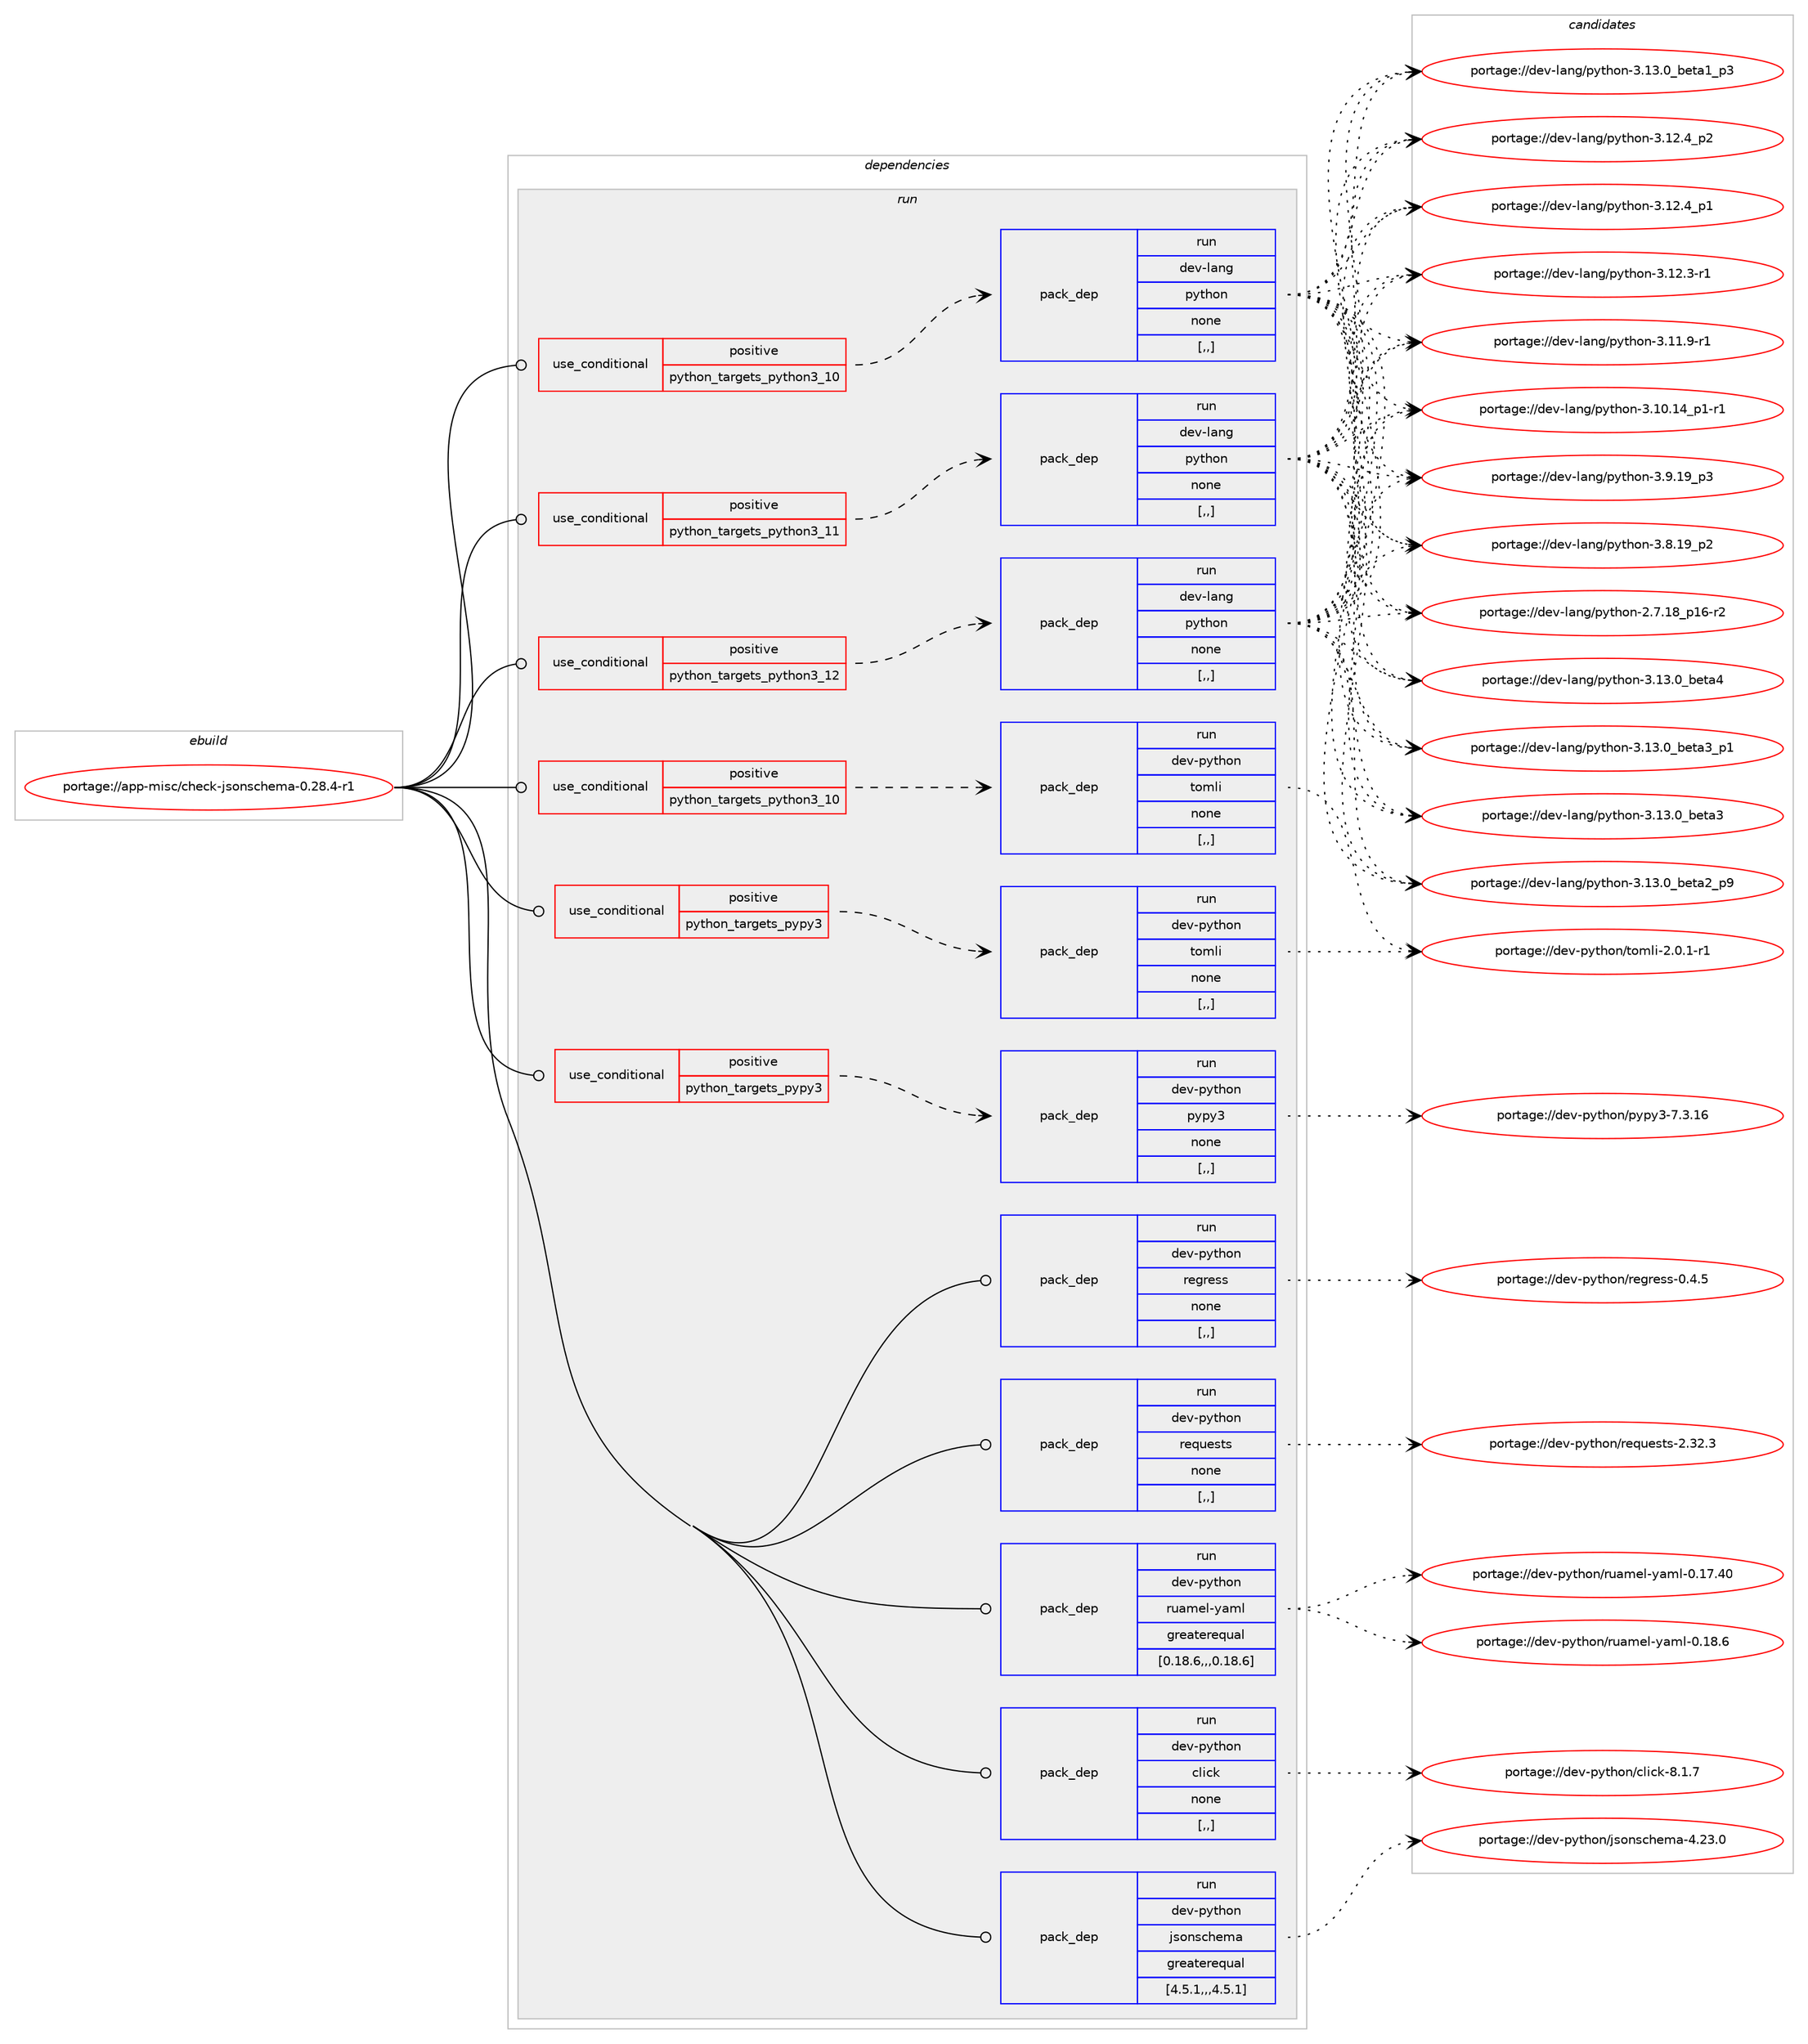 digraph prolog {

# *************
# Graph options
# *************

newrank=true;
concentrate=true;
compound=true;
graph [rankdir=LR,fontname=Helvetica,fontsize=10,ranksep=1.5];#, ranksep=2.5, nodesep=0.2];
edge  [arrowhead=vee];
node  [fontname=Helvetica,fontsize=10];

# **********
# The ebuild
# **********

subgraph cluster_leftcol {
color=gray;
label=<<i>ebuild</i>>;
id [label="portage://app-misc/check-jsonschema-0.28.4-r1", color=red, width=4, href="../app-misc/check-jsonschema-0.28.4-r1.svg"];
}

# ****************
# The dependencies
# ****************

subgraph cluster_midcol {
color=gray;
label=<<i>dependencies</i>>;
subgraph cluster_compile {
fillcolor="#eeeeee";
style=filled;
label=<<i>compile</i>>;
}
subgraph cluster_compileandrun {
fillcolor="#eeeeee";
style=filled;
label=<<i>compile and run</i>>;
}
subgraph cluster_run {
fillcolor="#eeeeee";
style=filled;
label=<<i>run</i>>;
subgraph cond11622 {
dependency40156 [label=<<TABLE BORDER="0" CELLBORDER="1" CELLSPACING="0" CELLPADDING="4"><TR><TD ROWSPAN="3" CELLPADDING="10">use_conditional</TD></TR><TR><TD>positive</TD></TR><TR><TD>python_targets_pypy3</TD></TR></TABLE>>, shape=none, color=red];
subgraph pack28146 {
dependency40157 [label=<<TABLE BORDER="0" CELLBORDER="1" CELLSPACING="0" CELLPADDING="4" WIDTH="220"><TR><TD ROWSPAN="6" CELLPADDING="30">pack_dep</TD></TR><TR><TD WIDTH="110">run</TD></TR><TR><TD>dev-python</TD></TR><TR><TD>pypy3</TD></TR><TR><TD>none</TD></TR><TR><TD>[,,]</TD></TR></TABLE>>, shape=none, color=blue];
}
dependency40156:e -> dependency40157:w [weight=20,style="dashed",arrowhead="vee"];
}
id:e -> dependency40156:w [weight=20,style="solid",arrowhead="odot"];
subgraph cond11623 {
dependency40158 [label=<<TABLE BORDER="0" CELLBORDER="1" CELLSPACING="0" CELLPADDING="4"><TR><TD ROWSPAN="3" CELLPADDING="10">use_conditional</TD></TR><TR><TD>positive</TD></TR><TR><TD>python_targets_pypy3</TD></TR></TABLE>>, shape=none, color=red];
subgraph pack28147 {
dependency40159 [label=<<TABLE BORDER="0" CELLBORDER="1" CELLSPACING="0" CELLPADDING="4" WIDTH="220"><TR><TD ROWSPAN="6" CELLPADDING="30">pack_dep</TD></TR><TR><TD WIDTH="110">run</TD></TR><TR><TD>dev-python</TD></TR><TR><TD>tomli</TD></TR><TR><TD>none</TD></TR><TR><TD>[,,]</TD></TR></TABLE>>, shape=none, color=blue];
}
dependency40158:e -> dependency40159:w [weight=20,style="dashed",arrowhead="vee"];
}
id:e -> dependency40158:w [weight=20,style="solid",arrowhead="odot"];
subgraph cond11624 {
dependency40160 [label=<<TABLE BORDER="0" CELLBORDER="1" CELLSPACING="0" CELLPADDING="4"><TR><TD ROWSPAN="3" CELLPADDING="10">use_conditional</TD></TR><TR><TD>positive</TD></TR><TR><TD>python_targets_python3_10</TD></TR></TABLE>>, shape=none, color=red];
subgraph pack28148 {
dependency40161 [label=<<TABLE BORDER="0" CELLBORDER="1" CELLSPACING="0" CELLPADDING="4" WIDTH="220"><TR><TD ROWSPAN="6" CELLPADDING="30">pack_dep</TD></TR><TR><TD WIDTH="110">run</TD></TR><TR><TD>dev-lang</TD></TR><TR><TD>python</TD></TR><TR><TD>none</TD></TR><TR><TD>[,,]</TD></TR></TABLE>>, shape=none, color=blue];
}
dependency40160:e -> dependency40161:w [weight=20,style="dashed",arrowhead="vee"];
}
id:e -> dependency40160:w [weight=20,style="solid",arrowhead="odot"];
subgraph cond11625 {
dependency40162 [label=<<TABLE BORDER="0" CELLBORDER="1" CELLSPACING="0" CELLPADDING="4"><TR><TD ROWSPAN="3" CELLPADDING="10">use_conditional</TD></TR><TR><TD>positive</TD></TR><TR><TD>python_targets_python3_10</TD></TR></TABLE>>, shape=none, color=red];
subgraph pack28149 {
dependency40163 [label=<<TABLE BORDER="0" CELLBORDER="1" CELLSPACING="0" CELLPADDING="4" WIDTH="220"><TR><TD ROWSPAN="6" CELLPADDING="30">pack_dep</TD></TR><TR><TD WIDTH="110">run</TD></TR><TR><TD>dev-python</TD></TR><TR><TD>tomli</TD></TR><TR><TD>none</TD></TR><TR><TD>[,,]</TD></TR></TABLE>>, shape=none, color=blue];
}
dependency40162:e -> dependency40163:w [weight=20,style="dashed",arrowhead="vee"];
}
id:e -> dependency40162:w [weight=20,style="solid",arrowhead="odot"];
subgraph cond11626 {
dependency40164 [label=<<TABLE BORDER="0" CELLBORDER="1" CELLSPACING="0" CELLPADDING="4"><TR><TD ROWSPAN="3" CELLPADDING="10">use_conditional</TD></TR><TR><TD>positive</TD></TR><TR><TD>python_targets_python3_11</TD></TR></TABLE>>, shape=none, color=red];
subgraph pack28150 {
dependency40165 [label=<<TABLE BORDER="0" CELLBORDER="1" CELLSPACING="0" CELLPADDING="4" WIDTH="220"><TR><TD ROWSPAN="6" CELLPADDING="30">pack_dep</TD></TR><TR><TD WIDTH="110">run</TD></TR><TR><TD>dev-lang</TD></TR><TR><TD>python</TD></TR><TR><TD>none</TD></TR><TR><TD>[,,]</TD></TR></TABLE>>, shape=none, color=blue];
}
dependency40164:e -> dependency40165:w [weight=20,style="dashed",arrowhead="vee"];
}
id:e -> dependency40164:w [weight=20,style="solid",arrowhead="odot"];
subgraph cond11627 {
dependency40166 [label=<<TABLE BORDER="0" CELLBORDER="1" CELLSPACING="0" CELLPADDING="4"><TR><TD ROWSPAN="3" CELLPADDING="10">use_conditional</TD></TR><TR><TD>positive</TD></TR><TR><TD>python_targets_python3_12</TD></TR></TABLE>>, shape=none, color=red];
subgraph pack28151 {
dependency40167 [label=<<TABLE BORDER="0" CELLBORDER="1" CELLSPACING="0" CELLPADDING="4" WIDTH="220"><TR><TD ROWSPAN="6" CELLPADDING="30">pack_dep</TD></TR><TR><TD WIDTH="110">run</TD></TR><TR><TD>dev-lang</TD></TR><TR><TD>python</TD></TR><TR><TD>none</TD></TR><TR><TD>[,,]</TD></TR></TABLE>>, shape=none, color=blue];
}
dependency40166:e -> dependency40167:w [weight=20,style="dashed",arrowhead="vee"];
}
id:e -> dependency40166:w [weight=20,style="solid",arrowhead="odot"];
subgraph pack28152 {
dependency40168 [label=<<TABLE BORDER="0" CELLBORDER="1" CELLSPACING="0" CELLPADDING="4" WIDTH="220"><TR><TD ROWSPAN="6" CELLPADDING="30">pack_dep</TD></TR><TR><TD WIDTH="110">run</TD></TR><TR><TD>dev-python</TD></TR><TR><TD>click</TD></TR><TR><TD>none</TD></TR><TR><TD>[,,]</TD></TR></TABLE>>, shape=none, color=blue];
}
id:e -> dependency40168:w [weight=20,style="solid",arrowhead="odot"];
subgraph pack28153 {
dependency40169 [label=<<TABLE BORDER="0" CELLBORDER="1" CELLSPACING="0" CELLPADDING="4" WIDTH="220"><TR><TD ROWSPAN="6" CELLPADDING="30">pack_dep</TD></TR><TR><TD WIDTH="110">run</TD></TR><TR><TD>dev-python</TD></TR><TR><TD>jsonschema</TD></TR><TR><TD>greaterequal</TD></TR><TR><TD>[4.5.1,,,4.5.1]</TD></TR></TABLE>>, shape=none, color=blue];
}
id:e -> dependency40169:w [weight=20,style="solid",arrowhead="odot"];
subgraph pack28154 {
dependency40170 [label=<<TABLE BORDER="0" CELLBORDER="1" CELLSPACING="0" CELLPADDING="4" WIDTH="220"><TR><TD ROWSPAN="6" CELLPADDING="30">pack_dep</TD></TR><TR><TD WIDTH="110">run</TD></TR><TR><TD>dev-python</TD></TR><TR><TD>regress</TD></TR><TR><TD>none</TD></TR><TR><TD>[,,]</TD></TR></TABLE>>, shape=none, color=blue];
}
id:e -> dependency40170:w [weight=20,style="solid",arrowhead="odot"];
subgraph pack28155 {
dependency40171 [label=<<TABLE BORDER="0" CELLBORDER="1" CELLSPACING="0" CELLPADDING="4" WIDTH="220"><TR><TD ROWSPAN="6" CELLPADDING="30">pack_dep</TD></TR><TR><TD WIDTH="110">run</TD></TR><TR><TD>dev-python</TD></TR><TR><TD>requests</TD></TR><TR><TD>none</TD></TR><TR><TD>[,,]</TD></TR></TABLE>>, shape=none, color=blue];
}
id:e -> dependency40171:w [weight=20,style="solid",arrowhead="odot"];
subgraph pack28156 {
dependency40172 [label=<<TABLE BORDER="0" CELLBORDER="1" CELLSPACING="0" CELLPADDING="4" WIDTH="220"><TR><TD ROWSPAN="6" CELLPADDING="30">pack_dep</TD></TR><TR><TD WIDTH="110">run</TD></TR><TR><TD>dev-python</TD></TR><TR><TD>ruamel-yaml</TD></TR><TR><TD>greaterequal</TD></TR><TR><TD>[0.18.6,,,0.18.6]</TD></TR></TABLE>>, shape=none, color=blue];
}
id:e -> dependency40172:w [weight=20,style="solid",arrowhead="odot"];
}
}

# **************
# The candidates
# **************

subgraph cluster_choices {
rank=same;
color=gray;
label=<<i>candidates</i>>;

subgraph choice28146 {
color=black;
nodesep=1;
choice10010111845112121116104111110471121211121215145554651464954 [label="portage://dev-python/pypy3-7.3.16", color=red, width=4,href="../dev-python/pypy3-7.3.16.svg"];
dependency40157:e -> choice10010111845112121116104111110471121211121215145554651464954:w [style=dotted,weight="100"];
}
subgraph choice28147 {
color=black;
nodesep=1;
choice10010111845112121116104111110471161111091081054550464846494511449 [label="portage://dev-python/tomli-2.0.1-r1", color=red, width=4,href="../dev-python/tomli-2.0.1-r1.svg"];
dependency40159:e -> choice10010111845112121116104111110471161111091081054550464846494511449:w [style=dotted,weight="100"];
}
subgraph choice28148 {
color=black;
nodesep=1;
choice1001011184510897110103471121211161041111104551464951464895981011169752 [label="portage://dev-lang/python-3.13.0_beta4", color=red, width=4,href="../dev-lang/python-3.13.0_beta4.svg"];
choice10010111845108971101034711212111610411111045514649514648959810111697519511249 [label="portage://dev-lang/python-3.13.0_beta3_p1", color=red, width=4,href="../dev-lang/python-3.13.0_beta3_p1.svg"];
choice1001011184510897110103471121211161041111104551464951464895981011169751 [label="portage://dev-lang/python-3.13.0_beta3", color=red, width=4,href="../dev-lang/python-3.13.0_beta3.svg"];
choice10010111845108971101034711212111610411111045514649514648959810111697509511257 [label="portage://dev-lang/python-3.13.0_beta2_p9", color=red, width=4,href="../dev-lang/python-3.13.0_beta2_p9.svg"];
choice10010111845108971101034711212111610411111045514649514648959810111697499511251 [label="portage://dev-lang/python-3.13.0_beta1_p3", color=red, width=4,href="../dev-lang/python-3.13.0_beta1_p3.svg"];
choice100101118451089711010347112121116104111110455146495046529511250 [label="portage://dev-lang/python-3.12.4_p2", color=red, width=4,href="../dev-lang/python-3.12.4_p2.svg"];
choice100101118451089711010347112121116104111110455146495046529511249 [label="portage://dev-lang/python-3.12.4_p1", color=red, width=4,href="../dev-lang/python-3.12.4_p1.svg"];
choice100101118451089711010347112121116104111110455146495046514511449 [label="portage://dev-lang/python-3.12.3-r1", color=red, width=4,href="../dev-lang/python-3.12.3-r1.svg"];
choice100101118451089711010347112121116104111110455146494946574511449 [label="portage://dev-lang/python-3.11.9-r1", color=red, width=4,href="../dev-lang/python-3.11.9-r1.svg"];
choice100101118451089711010347112121116104111110455146494846495295112494511449 [label="portage://dev-lang/python-3.10.14_p1-r1", color=red, width=4,href="../dev-lang/python-3.10.14_p1-r1.svg"];
choice100101118451089711010347112121116104111110455146574649579511251 [label="portage://dev-lang/python-3.9.19_p3", color=red, width=4,href="../dev-lang/python-3.9.19_p3.svg"];
choice100101118451089711010347112121116104111110455146564649579511250 [label="portage://dev-lang/python-3.8.19_p2", color=red, width=4,href="../dev-lang/python-3.8.19_p2.svg"];
choice100101118451089711010347112121116104111110455046554649569511249544511450 [label="portage://dev-lang/python-2.7.18_p16-r2", color=red, width=4,href="../dev-lang/python-2.7.18_p16-r2.svg"];
dependency40161:e -> choice1001011184510897110103471121211161041111104551464951464895981011169752:w [style=dotted,weight="100"];
dependency40161:e -> choice10010111845108971101034711212111610411111045514649514648959810111697519511249:w [style=dotted,weight="100"];
dependency40161:e -> choice1001011184510897110103471121211161041111104551464951464895981011169751:w [style=dotted,weight="100"];
dependency40161:e -> choice10010111845108971101034711212111610411111045514649514648959810111697509511257:w [style=dotted,weight="100"];
dependency40161:e -> choice10010111845108971101034711212111610411111045514649514648959810111697499511251:w [style=dotted,weight="100"];
dependency40161:e -> choice100101118451089711010347112121116104111110455146495046529511250:w [style=dotted,weight="100"];
dependency40161:e -> choice100101118451089711010347112121116104111110455146495046529511249:w [style=dotted,weight="100"];
dependency40161:e -> choice100101118451089711010347112121116104111110455146495046514511449:w [style=dotted,weight="100"];
dependency40161:e -> choice100101118451089711010347112121116104111110455146494946574511449:w [style=dotted,weight="100"];
dependency40161:e -> choice100101118451089711010347112121116104111110455146494846495295112494511449:w [style=dotted,weight="100"];
dependency40161:e -> choice100101118451089711010347112121116104111110455146574649579511251:w [style=dotted,weight="100"];
dependency40161:e -> choice100101118451089711010347112121116104111110455146564649579511250:w [style=dotted,weight="100"];
dependency40161:e -> choice100101118451089711010347112121116104111110455046554649569511249544511450:w [style=dotted,weight="100"];
}
subgraph choice28149 {
color=black;
nodesep=1;
choice10010111845112121116104111110471161111091081054550464846494511449 [label="portage://dev-python/tomli-2.0.1-r1", color=red, width=4,href="../dev-python/tomli-2.0.1-r1.svg"];
dependency40163:e -> choice10010111845112121116104111110471161111091081054550464846494511449:w [style=dotted,weight="100"];
}
subgraph choice28150 {
color=black;
nodesep=1;
choice1001011184510897110103471121211161041111104551464951464895981011169752 [label="portage://dev-lang/python-3.13.0_beta4", color=red, width=4,href="../dev-lang/python-3.13.0_beta4.svg"];
choice10010111845108971101034711212111610411111045514649514648959810111697519511249 [label="portage://dev-lang/python-3.13.0_beta3_p1", color=red, width=4,href="../dev-lang/python-3.13.0_beta3_p1.svg"];
choice1001011184510897110103471121211161041111104551464951464895981011169751 [label="portage://dev-lang/python-3.13.0_beta3", color=red, width=4,href="../dev-lang/python-3.13.0_beta3.svg"];
choice10010111845108971101034711212111610411111045514649514648959810111697509511257 [label="portage://dev-lang/python-3.13.0_beta2_p9", color=red, width=4,href="../dev-lang/python-3.13.0_beta2_p9.svg"];
choice10010111845108971101034711212111610411111045514649514648959810111697499511251 [label="portage://dev-lang/python-3.13.0_beta1_p3", color=red, width=4,href="../dev-lang/python-3.13.0_beta1_p3.svg"];
choice100101118451089711010347112121116104111110455146495046529511250 [label="portage://dev-lang/python-3.12.4_p2", color=red, width=4,href="../dev-lang/python-3.12.4_p2.svg"];
choice100101118451089711010347112121116104111110455146495046529511249 [label="portage://dev-lang/python-3.12.4_p1", color=red, width=4,href="../dev-lang/python-3.12.4_p1.svg"];
choice100101118451089711010347112121116104111110455146495046514511449 [label="portage://dev-lang/python-3.12.3-r1", color=red, width=4,href="../dev-lang/python-3.12.3-r1.svg"];
choice100101118451089711010347112121116104111110455146494946574511449 [label="portage://dev-lang/python-3.11.9-r1", color=red, width=4,href="../dev-lang/python-3.11.9-r1.svg"];
choice100101118451089711010347112121116104111110455146494846495295112494511449 [label="portage://dev-lang/python-3.10.14_p1-r1", color=red, width=4,href="../dev-lang/python-3.10.14_p1-r1.svg"];
choice100101118451089711010347112121116104111110455146574649579511251 [label="portage://dev-lang/python-3.9.19_p3", color=red, width=4,href="../dev-lang/python-3.9.19_p3.svg"];
choice100101118451089711010347112121116104111110455146564649579511250 [label="portage://dev-lang/python-3.8.19_p2", color=red, width=4,href="../dev-lang/python-3.8.19_p2.svg"];
choice100101118451089711010347112121116104111110455046554649569511249544511450 [label="portage://dev-lang/python-2.7.18_p16-r2", color=red, width=4,href="../dev-lang/python-2.7.18_p16-r2.svg"];
dependency40165:e -> choice1001011184510897110103471121211161041111104551464951464895981011169752:w [style=dotted,weight="100"];
dependency40165:e -> choice10010111845108971101034711212111610411111045514649514648959810111697519511249:w [style=dotted,weight="100"];
dependency40165:e -> choice1001011184510897110103471121211161041111104551464951464895981011169751:w [style=dotted,weight="100"];
dependency40165:e -> choice10010111845108971101034711212111610411111045514649514648959810111697509511257:w [style=dotted,weight="100"];
dependency40165:e -> choice10010111845108971101034711212111610411111045514649514648959810111697499511251:w [style=dotted,weight="100"];
dependency40165:e -> choice100101118451089711010347112121116104111110455146495046529511250:w [style=dotted,weight="100"];
dependency40165:e -> choice100101118451089711010347112121116104111110455146495046529511249:w [style=dotted,weight="100"];
dependency40165:e -> choice100101118451089711010347112121116104111110455146495046514511449:w [style=dotted,weight="100"];
dependency40165:e -> choice100101118451089711010347112121116104111110455146494946574511449:w [style=dotted,weight="100"];
dependency40165:e -> choice100101118451089711010347112121116104111110455146494846495295112494511449:w [style=dotted,weight="100"];
dependency40165:e -> choice100101118451089711010347112121116104111110455146574649579511251:w [style=dotted,weight="100"];
dependency40165:e -> choice100101118451089711010347112121116104111110455146564649579511250:w [style=dotted,weight="100"];
dependency40165:e -> choice100101118451089711010347112121116104111110455046554649569511249544511450:w [style=dotted,weight="100"];
}
subgraph choice28151 {
color=black;
nodesep=1;
choice1001011184510897110103471121211161041111104551464951464895981011169752 [label="portage://dev-lang/python-3.13.0_beta4", color=red, width=4,href="../dev-lang/python-3.13.0_beta4.svg"];
choice10010111845108971101034711212111610411111045514649514648959810111697519511249 [label="portage://dev-lang/python-3.13.0_beta3_p1", color=red, width=4,href="../dev-lang/python-3.13.0_beta3_p1.svg"];
choice1001011184510897110103471121211161041111104551464951464895981011169751 [label="portage://dev-lang/python-3.13.0_beta3", color=red, width=4,href="../dev-lang/python-3.13.0_beta3.svg"];
choice10010111845108971101034711212111610411111045514649514648959810111697509511257 [label="portage://dev-lang/python-3.13.0_beta2_p9", color=red, width=4,href="../dev-lang/python-3.13.0_beta2_p9.svg"];
choice10010111845108971101034711212111610411111045514649514648959810111697499511251 [label="portage://dev-lang/python-3.13.0_beta1_p3", color=red, width=4,href="../dev-lang/python-3.13.0_beta1_p3.svg"];
choice100101118451089711010347112121116104111110455146495046529511250 [label="portage://dev-lang/python-3.12.4_p2", color=red, width=4,href="../dev-lang/python-3.12.4_p2.svg"];
choice100101118451089711010347112121116104111110455146495046529511249 [label="portage://dev-lang/python-3.12.4_p1", color=red, width=4,href="../dev-lang/python-3.12.4_p1.svg"];
choice100101118451089711010347112121116104111110455146495046514511449 [label="portage://dev-lang/python-3.12.3-r1", color=red, width=4,href="../dev-lang/python-3.12.3-r1.svg"];
choice100101118451089711010347112121116104111110455146494946574511449 [label="portage://dev-lang/python-3.11.9-r1", color=red, width=4,href="../dev-lang/python-3.11.9-r1.svg"];
choice100101118451089711010347112121116104111110455146494846495295112494511449 [label="portage://dev-lang/python-3.10.14_p1-r1", color=red, width=4,href="../dev-lang/python-3.10.14_p1-r1.svg"];
choice100101118451089711010347112121116104111110455146574649579511251 [label="portage://dev-lang/python-3.9.19_p3", color=red, width=4,href="../dev-lang/python-3.9.19_p3.svg"];
choice100101118451089711010347112121116104111110455146564649579511250 [label="portage://dev-lang/python-3.8.19_p2", color=red, width=4,href="../dev-lang/python-3.8.19_p2.svg"];
choice100101118451089711010347112121116104111110455046554649569511249544511450 [label="portage://dev-lang/python-2.7.18_p16-r2", color=red, width=4,href="../dev-lang/python-2.7.18_p16-r2.svg"];
dependency40167:e -> choice1001011184510897110103471121211161041111104551464951464895981011169752:w [style=dotted,weight="100"];
dependency40167:e -> choice10010111845108971101034711212111610411111045514649514648959810111697519511249:w [style=dotted,weight="100"];
dependency40167:e -> choice1001011184510897110103471121211161041111104551464951464895981011169751:w [style=dotted,weight="100"];
dependency40167:e -> choice10010111845108971101034711212111610411111045514649514648959810111697509511257:w [style=dotted,weight="100"];
dependency40167:e -> choice10010111845108971101034711212111610411111045514649514648959810111697499511251:w [style=dotted,weight="100"];
dependency40167:e -> choice100101118451089711010347112121116104111110455146495046529511250:w [style=dotted,weight="100"];
dependency40167:e -> choice100101118451089711010347112121116104111110455146495046529511249:w [style=dotted,weight="100"];
dependency40167:e -> choice100101118451089711010347112121116104111110455146495046514511449:w [style=dotted,weight="100"];
dependency40167:e -> choice100101118451089711010347112121116104111110455146494946574511449:w [style=dotted,weight="100"];
dependency40167:e -> choice100101118451089711010347112121116104111110455146494846495295112494511449:w [style=dotted,weight="100"];
dependency40167:e -> choice100101118451089711010347112121116104111110455146574649579511251:w [style=dotted,weight="100"];
dependency40167:e -> choice100101118451089711010347112121116104111110455146564649579511250:w [style=dotted,weight="100"];
dependency40167:e -> choice100101118451089711010347112121116104111110455046554649569511249544511450:w [style=dotted,weight="100"];
}
subgraph choice28152 {
color=black;
nodesep=1;
choice10010111845112121116104111110479910810599107455646494655 [label="portage://dev-python/click-8.1.7", color=red, width=4,href="../dev-python/click-8.1.7.svg"];
dependency40168:e -> choice10010111845112121116104111110479910810599107455646494655:w [style=dotted,weight="100"];
}
subgraph choice28153 {
color=black;
nodesep=1;
choice1001011184511212111610411111047106115111110115991041011099745524650514648 [label="portage://dev-python/jsonschema-4.23.0", color=red, width=4,href="../dev-python/jsonschema-4.23.0.svg"];
dependency40169:e -> choice1001011184511212111610411111047106115111110115991041011099745524650514648:w [style=dotted,weight="100"];
}
subgraph choice28154 {
color=black;
nodesep=1;
choice1001011184511212111610411111047114101103114101115115454846524653 [label="portage://dev-python/regress-0.4.5", color=red, width=4,href="../dev-python/regress-0.4.5.svg"];
dependency40170:e -> choice1001011184511212111610411111047114101103114101115115454846524653:w [style=dotted,weight="100"];
}
subgraph choice28155 {
color=black;
nodesep=1;
choice100101118451121211161041111104711410111311710111511611545504651504651 [label="portage://dev-python/requests-2.32.3", color=red, width=4,href="../dev-python/requests-2.32.3.svg"];
dependency40171:e -> choice100101118451121211161041111104711410111311710111511611545504651504651:w [style=dotted,weight="100"];
}
subgraph choice28156 {
color=black;
nodesep=1;
choice100101118451121211161041111104711411797109101108451219710910845484649564654 [label="portage://dev-python/ruamel-yaml-0.18.6", color=red, width=4,href="../dev-python/ruamel-yaml-0.18.6.svg"];
choice10010111845112121116104111110471141179710910110845121971091084548464955465248 [label="portage://dev-python/ruamel-yaml-0.17.40", color=red, width=4,href="../dev-python/ruamel-yaml-0.17.40.svg"];
dependency40172:e -> choice100101118451121211161041111104711411797109101108451219710910845484649564654:w [style=dotted,weight="100"];
dependency40172:e -> choice10010111845112121116104111110471141179710910110845121971091084548464955465248:w [style=dotted,weight="100"];
}
}

}
